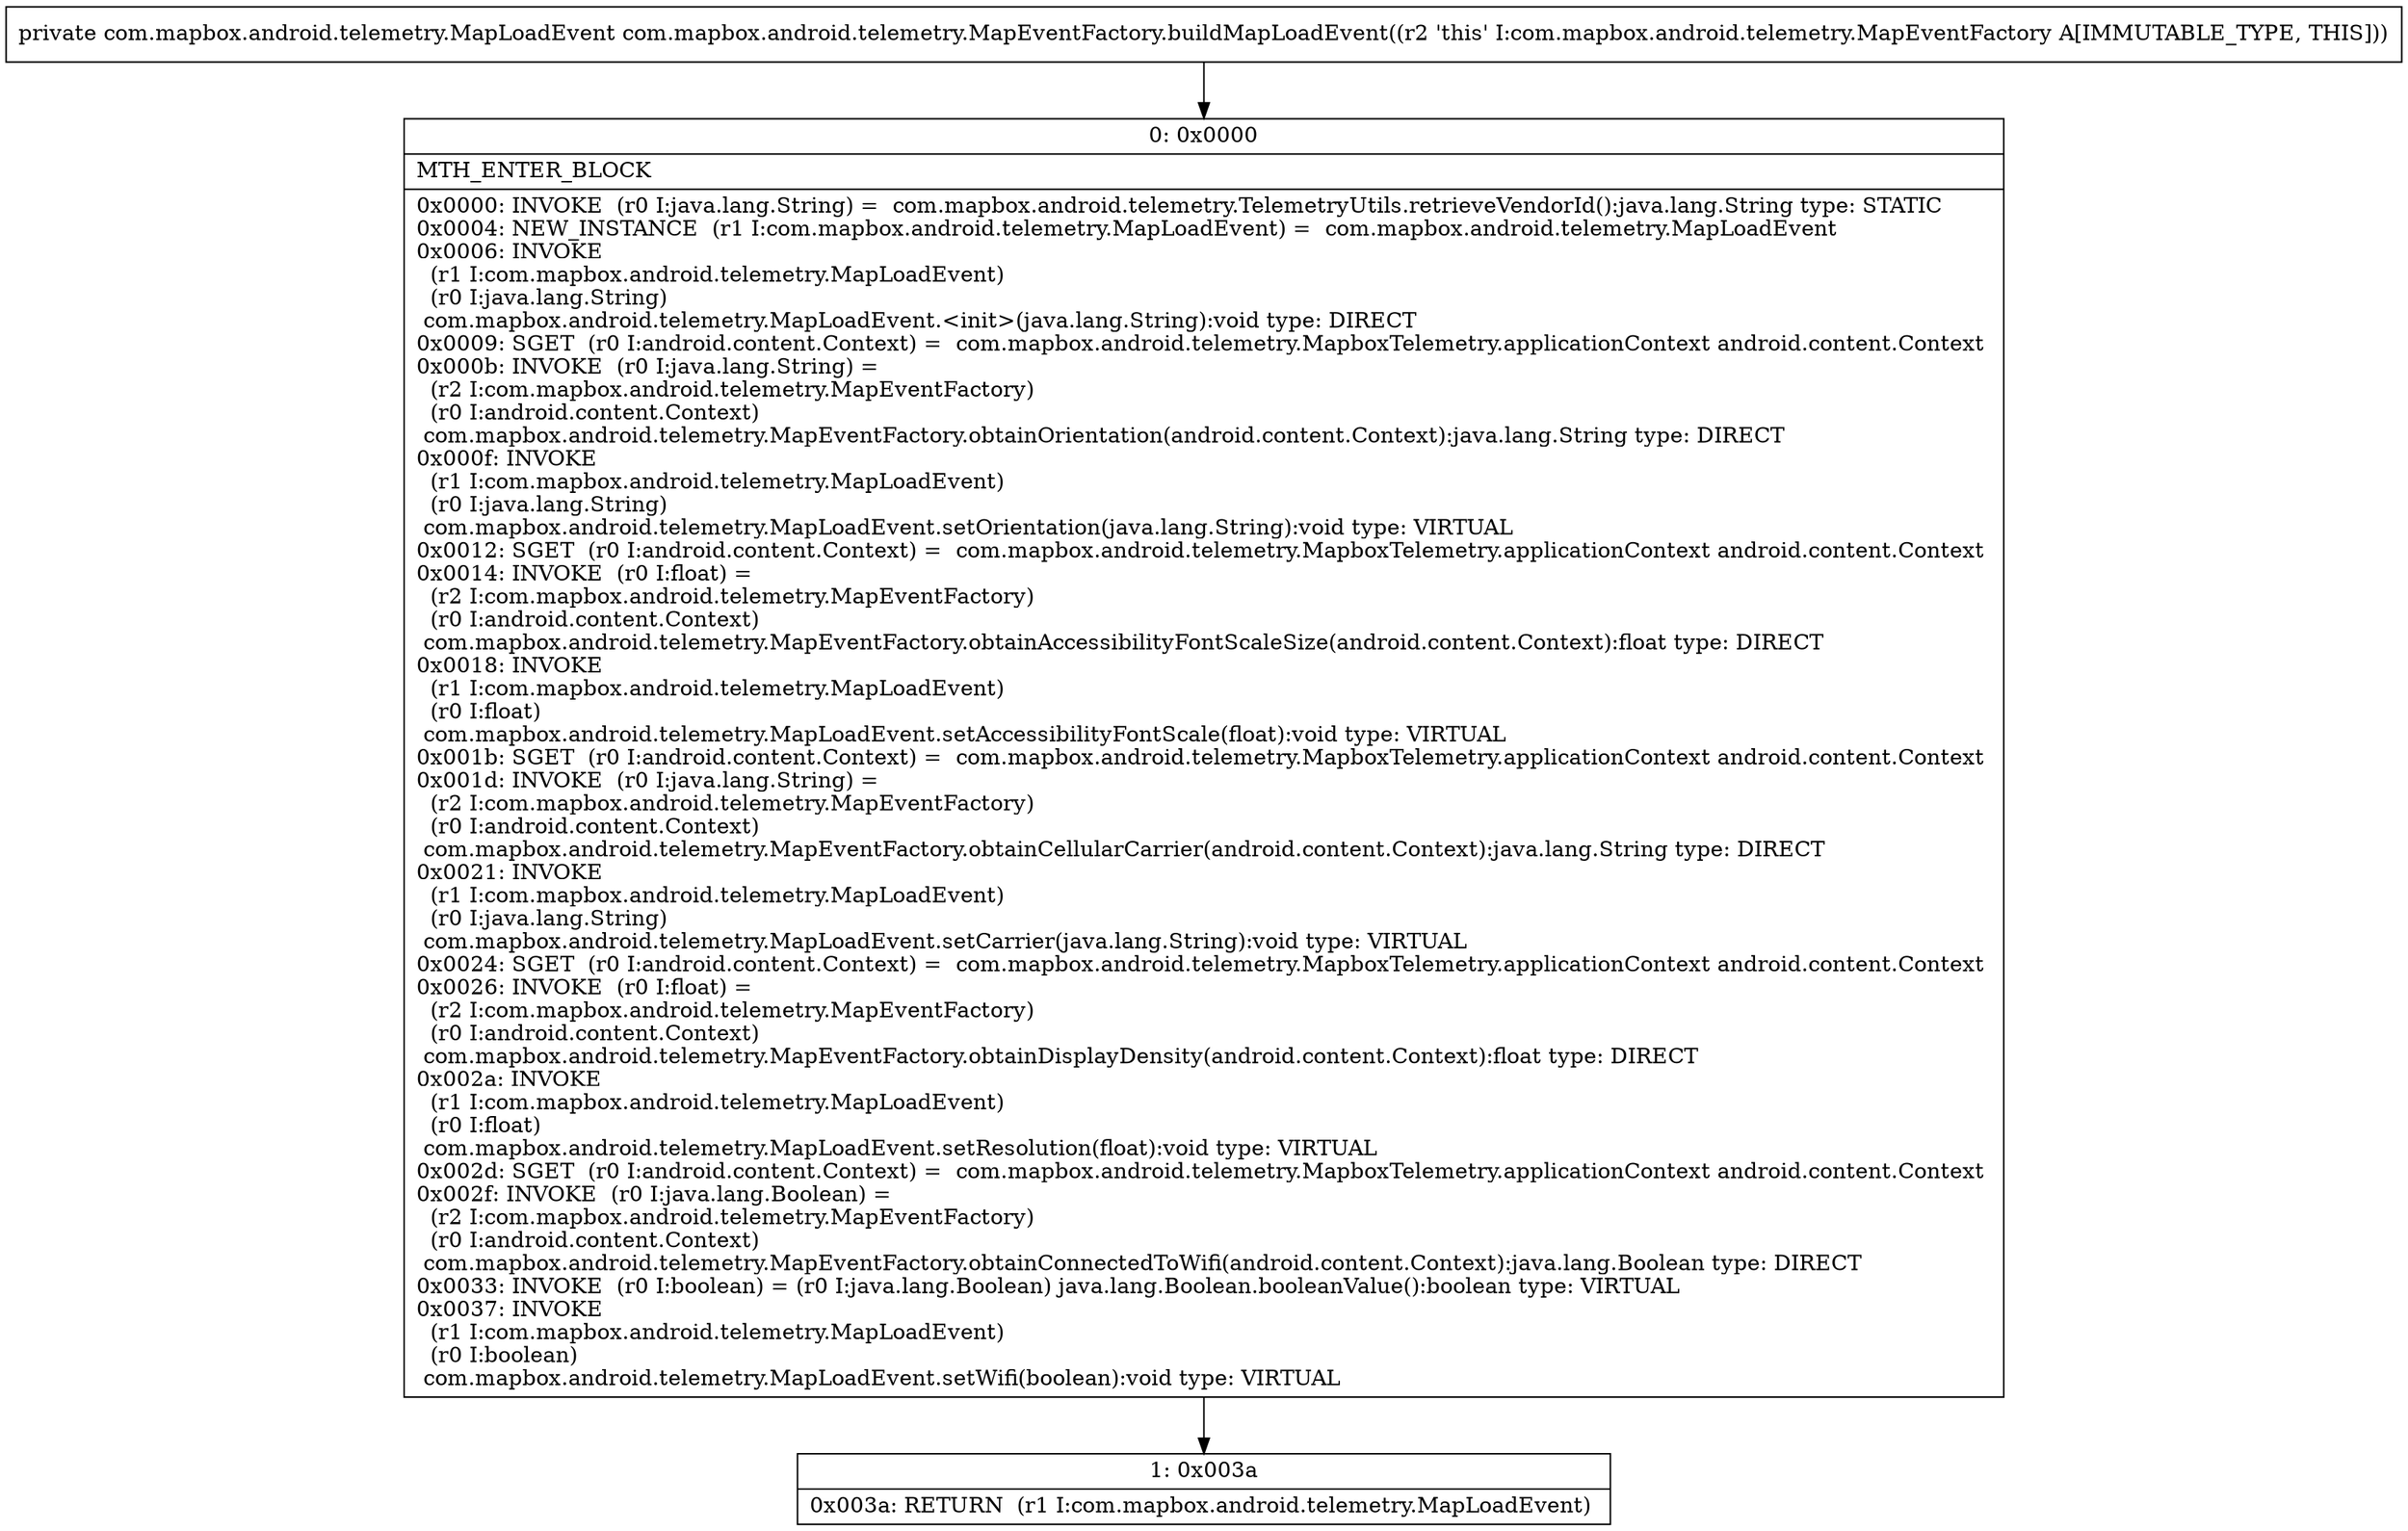 digraph "CFG forcom.mapbox.android.telemetry.MapEventFactory.buildMapLoadEvent()Lcom\/mapbox\/android\/telemetry\/MapLoadEvent;" {
Node_0 [shape=record,label="{0\:\ 0x0000|MTH_ENTER_BLOCK\l|0x0000: INVOKE  (r0 I:java.lang.String) =  com.mapbox.android.telemetry.TelemetryUtils.retrieveVendorId():java.lang.String type: STATIC \l0x0004: NEW_INSTANCE  (r1 I:com.mapbox.android.telemetry.MapLoadEvent) =  com.mapbox.android.telemetry.MapLoadEvent \l0x0006: INVOKE  \l  (r1 I:com.mapbox.android.telemetry.MapLoadEvent)\l  (r0 I:java.lang.String)\l com.mapbox.android.telemetry.MapLoadEvent.\<init\>(java.lang.String):void type: DIRECT \l0x0009: SGET  (r0 I:android.content.Context) =  com.mapbox.android.telemetry.MapboxTelemetry.applicationContext android.content.Context \l0x000b: INVOKE  (r0 I:java.lang.String) = \l  (r2 I:com.mapbox.android.telemetry.MapEventFactory)\l  (r0 I:android.content.Context)\l com.mapbox.android.telemetry.MapEventFactory.obtainOrientation(android.content.Context):java.lang.String type: DIRECT \l0x000f: INVOKE  \l  (r1 I:com.mapbox.android.telemetry.MapLoadEvent)\l  (r0 I:java.lang.String)\l com.mapbox.android.telemetry.MapLoadEvent.setOrientation(java.lang.String):void type: VIRTUAL \l0x0012: SGET  (r0 I:android.content.Context) =  com.mapbox.android.telemetry.MapboxTelemetry.applicationContext android.content.Context \l0x0014: INVOKE  (r0 I:float) = \l  (r2 I:com.mapbox.android.telemetry.MapEventFactory)\l  (r0 I:android.content.Context)\l com.mapbox.android.telemetry.MapEventFactory.obtainAccessibilityFontScaleSize(android.content.Context):float type: DIRECT \l0x0018: INVOKE  \l  (r1 I:com.mapbox.android.telemetry.MapLoadEvent)\l  (r0 I:float)\l com.mapbox.android.telemetry.MapLoadEvent.setAccessibilityFontScale(float):void type: VIRTUAL \l0x001b: SGET  (r0 I:android.content.Context) =  com.mapbox.android.telemetry.MapboxTelemetry.applicationContext android.content.Context \l0x001d: INVOKE  (r0 I:java.lang.String) = \l  (r2 I:com.mapbox.android.telemetry.MapEventFactory)\l  (r0 I:android.content.Context)\l com.mapbox.android.telemetry.MapEventFactory.obtainCellularCarrier(android.content.Context):java.lang.String type: DIRECT \l0x0021: INVOKE  \l  (r1 I:com.mapbox.android.telemetry.MapLoadEvent)\l  (r0 I:java.lang.String)\l com.mapbox.android.telemetry.MapLoadEvent.setCarrier(java.lang.String):void type: VIRTUAL \l0x0024: SGET  (r0 I:android.content.Context) =  com.mapbox.android.telemetry.MapboxTelemetry.applicationContext android.content.Context \l0x0026: INVOKE  (r0 I:float) = \l  (r2 I:com.mapbox.android.telemetry.MapEventFactory)\l  (r0 I:android.content.Context)\l com.mapbox.android.telemetry.MapEventFactory.obtainDisplayDensity(android.content.Context):float type: DIRECT \l0x002a: INVOKE  \l  (r1 I:com.mapbox.android.telemetry.MapLoadEvent)\l  (r0 I:float)\l com.mapbox.android.telemetry.MapLoadEvent.setResolution(float):void type: VIRTUAL \l0x002d: SGET  (r0 I:android.content.Context) =  com.mapbox.android.telemetry.MapboxTelemetry.applicationContext android.content.Context \l0x002f: INVOKE  (r0 I:java.lang.Boolean) = \l  (r2 I:com.mapbox.android.telemetry.MapEventFactory)\l  (r0 I:android.content.Context)\l com.mapbox.android.telemetry.MapEventFactory.obtainConnectedToWifi(android.content.Context):java.lang.Boolean type: DIRECT \l0x0033: INVOKE  (r0 I:boolean) = (r0 I:java.lang.Boolean) java.lang.Boolean.booleanValue():boolean type: VIRTUAL \l0x0037: INVOKE  \l  (r1 I:com.mapbox.android.telemetry.MapLoadEvent)\l  (r0 I:boolean)\l com.mapbox.android.telemetry.MapLoadEvent.setWifi(boolean):void type: VIRTUAL \l}"];
Node_1 [shape=record,label="{1\:\ 0x003a|0x003a: RETURN  (r1 I:com.mapbox.android.telemetry.MapLoadEvent) \l}"];
MethodNode[shape=record,label="{private com.mapbox.android.telemetry.MapLoadEvent com.mapbox.android.telemetry.MapEventFactory.buildMapLoadEvent((r2 'this' I:com.mapbox.android.telemetry.MapEventFactory A[IMMUTABLE_TYPE, THIS])) }"];
MethodNode -> Node_0;
Node_0 -> Node_1;
}

